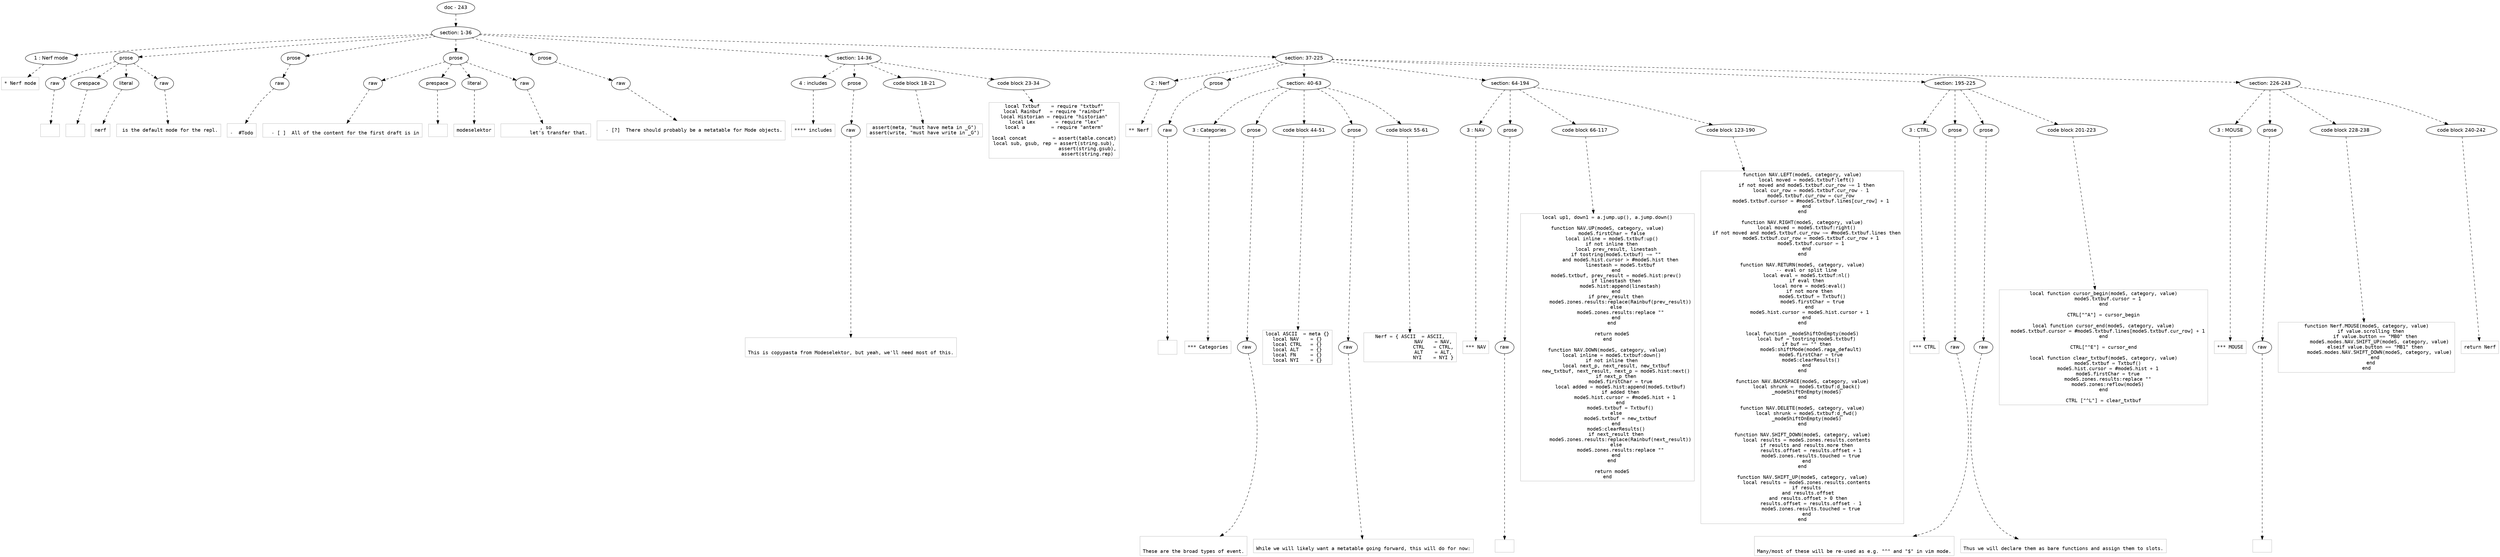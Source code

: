 digraph lpegNode {

node [fontname=Helvetica]
edge [style=dashed]

doc_0 [label="doc - 243"]


doc_0 -> { section_1}
{rank=same; section_1}

section_1 [label="section: 1-36"]


// END RANK doc_0

section_1 -> { header_2 prose_3 prose_4 prose_5 prose_6 section_7 section_8}
{rank=same; header_2 prose_3 prose_4 prose_5 prose_6 section_7 section_8}

header_2 [label="1 : Nerf mode"]

prose_3 [label="prose"]

prose_4 [label="prose"]

prose_5 [label="prose"]

prose_6 [label="prose"]

section_7 [label="section: 14-36"]

section_8 [label="section: 37-225"]


// END RANK section_1

header_2 -> leaf_9
leaf_9  [color=Gray,shape=rectangle,fontname=Inconsolata,label="* Nerf mode"]
// END RANK header_2

prose_3 -> { raw_10 prespace_11 literal_12 raw_13}
{rank=same; raw_10 prespace_11 literal_12 raw_13}

raw_10 [label="raw"]

prespace_11 [label="prespace"]

literal_12 [label="literal"]

raw_13 [label="raw"]


// END RANK prose_3

raw_10 -> leaf_14
leaf_14  [color=Gray,shape=rectangle,fontname=Inconsolata,label="
"]
// END RANK raw_10

prespace_11 -> leaf_15
leaf_15  [color=Gray,shape=rectangle,fontname=Inconsolata,label=""]
// END RANK prespace_11

literal_12 -> leaf_16
leaf_16  [color=Gray,shape=rectangle,fontname=Inconsolata,label="nerf"]
// END RANK literal_12

raw_13 -> leaf_17
leaf_17  [color=Gray,shape=rectangle,fontname=Inconsolata,label=" is the default mode for the repl.
"]
// END RANK raw_13

prose_4 -> { raw_18}
{rank=same; raw_18}

raw_18 [label="raw"]


// END RANK prose_4

raw_18 -> leaf_19
leaf_19  [color=Gray,shape=rectangle,fontname=Inconsolata,label="
-  #Todo
"]
// END RANK raw_18

prose_5 -> { raw_20 prespace_21 literal_22 raw_23}
{rank=same; raw_20 prespace_21 literal_22 raw_23}

raw_20 [label="raw"]

prespace_21 [label="prespace"]

literal_22 [label="literal"]

raw_23 [label="raw"]


// END RANK prose_5

raw_20 -> leaf_24
leaf_24  [color=Gray,shape=rectangle,fontname=Inconsolata,label="
  - [ ]  All of the content for the first draft is in"]
// END RANK raw_20

prespace_21 -> leaf_25
leaf_25  [color=Gray,shape=rectangle,fontname=Inconsolata,label=" "]
// END RANK prespace_21

literal_22 -> leaf_26
leaf_26  [color=Gray,shape=rectangle,fontname=Inconsolata,label="modeselektor"]
// END RANK literal_22

raw_23 -> leaf_27
leaf_27  [color=Gray,shape=rectangle,fontname=Inconsolata,label=", so
         let's transfer that.
"]
// END RANK raw_23

prose_6 -> { raw_28}
{rank=same; raw_28}

raw_28 [label="raw"]


// END RANK prose_6

raw_28 -> leaf_29
leaf_29  [color=Gray,shape=rectangle,fontname=Inconsolata,label="
  - [?]  There should probably be a metatable for Mode objects.

"]
// END RANK raw_28

section_7 -> { header_30 prose_31 codeblock_32 codeblock_33}
{rank=same; header_30 prose_31 codeblock_32 codeblock_33}

header_30 [label="4 : includes"]

prose_31 [label="prose"]

codeblock_32 [label="code block 18-21"]

codeblock_33 [label="code block 23-34"]


// END RANK section_7

header_30 -> leaf_34
leaf_34  [color=Gray,shape=rectangle,fontname=Inconsolata,label="**** includes"]
// END RANK header_30

prose_31 -> { raw_35}
{rank=same; raw_35}

raw_35 [label="raw"]


// END RANK prose_31

raw_35 -> leaf_36
leaf_36  [color=Gray,shape=rectangle,fontname=Inconsolata,label="

This is copypasta from Modeselektor, but yeah, we'll need most of this.
"]
// END RANK raw_35

codeblock_32 -> leaf_37
leaf_37  [color=Gray,shape=rectangle,fontname=Inconsolata,label="assert(meta, \"must have meta in _G\")
assert(write, \"must have write in _G\")"]
// END RANK codeblock_32

codeblock_33 -> leaf_38
leaf_38  [color=Gray,shape=rectangle,fontname=Inconsolata,label="local Txtbuf    = require \"txtbuf\"
local Rainbuf   = require \"rainbuf\"
local Historian = require \"historian\"
local Lex       = require \"lex\"
local a         = require \"anterm\"

local concat         = assert(table.concat)
local sub, gsub, rep = assert(string.sub),
                       assert(string.gsub),
                       assert(string.rep)"]
// END RANK codeblock_33

section_8 -> { header_39 prose_40 section_41 section_42 section_43 section_44}
{rank=same; header_39 prose_40 section_41 section_42 section_43 section_44}

header_39 [label="2 : Nerf"]

prose_40 [label="prose"]

section_41 [label="section: 40-63"]

section_42 [label="section: 64-194"]

section_43 [label="section: 195-225"]

section_44 [label="section: 226-243"]


// END RANK section_8

header_39 -> leaf_45
leaf_45  [color=Gray,shape=rectangle,fontname=Inconsolata,label="** Nerf"]
// END RANK header_39

prose_40 -> { raw_46}
{rank=same; raw_46}

raw_46 [label="raw"]


// END RANK prose_40

raw_46 -> leaf_47
leaf_47  [color=Gray,shape=rectangle,fontname=Inconsolata,label="

"]
// END RANK raw_46

section_41 -> { header_48 prose_49 codeblock_50 prose_51 codeblock_52}
{rank=same; header_48 prose_49 codeblock_50 prose_51 codeblock_52}

header_48 [label="3 : Categories"]

prose_49 [label="prose"]

codeblock_50 [label="code block 44-51"]

prose_51 [label="prose"]

codeblock_52 [label="code block 55-61"]


// END RANK section_41

header_48 -> leaf_53
leaf_53  [color=Gray,shape=rectangle,fontname=Inconsolata,label="*** Categories"]
// END RANK header_48

prose_49 -> { raw_54}
{rank=same; raw_54}

raw_54 [label="raw"]


// END RANK prose_49

raw_54 -> leaf_55
leaf_55  [color=Gray,shape=rectangle,fontname=Inconsolata,label="

These are the broad types of event.
"]
// END RANK raw_54

codeblock_50 -> leaf_56
leaf_56  [color=Gray,shape=rectangle,fontname=Inconsolata,label="local ASCII  = meta {}
local NAV    = {}
local CTRL   = {}
local ALT    = {}
local FN     = {}
local NYI    = {}"]
// END RANK codeblock_50

prose_51 -> { raw_57}
{rank=same; raw_57}

raw_57 [label="raw"]


// END RANK prose_51

raw_57 -> leaf_58
leaf_58  [color=Gray,shape=rectangle,fontname=Inconsolata,label="
While we will likely want a metatable going forward, this will do for now:
"]
// END RANK raw_57

codeblock_52 -> leaf_59
leaf_59  [color=Gray,shape=rectangle,fontname=Inconsolata,label="Nerf = { ASCII  = ASCII,
                NAV    = NAV,
                CTRL   = CTRL,
                ALT    = ALT,
                NYI    = NYI }"]
// END RANK codeblock_52

section_42 -> { header_60 prose_61 codeblock_62 codeblock_63}
{rank=same; header_60 prose_61 codeblock_62 codeblock_63}

header_60 [label="3 : NAV"]

prose_61 [label="prose"]

codeblock_62 [label="code block 66-117"]

codeblock_63 [label="code block 123-190"]


// END RANK section_42

header_60 -> leaf_64
leaf_64  [color=Gray,shape=rectangle,fontname=Inconsolata,label="*** NAV"]
// END RANK header_60

prose_61 -> { raw_65}
{rank=same; raw_65}

raw_65 [label="raw"]


// END RANK prose_61

raw_65 -> leaf_66
leaf_66  [color=Gray,shape=rectangle,fontname=Inconsolata,label="
"]
// END RANK raw_65

codeblock_62 -> leaf_67
leaf_67  [color=Gray,shape=rectangle,fontname=Inconsolata,label="local up1, down1 = a.jump.up(), a.jump.down()

function NAV.UP(modeS, category, value)
   modeS.firstChar = false
   local inline = modeS.txtbuf:up()
   if not inline then
      local prev_result, linestash
      if tostring(modeS.txtbuf) ~= \"\"
         and modeS.hist.cursor > #modeS.hist then
         linestash = modeS.txtbuf
      end
      modeS.txtbuf, prev_result = modeS.hist:prev()
      if linestash then
         modeS.hist:append(linestash)
      end
      if prev_result then
         modeS.zones.results:replace(Rainbuf(prev_result))
      else
         modeS.zones.results:replace \"\"
      end
   end

   return modeS
end

function NAV.DOWN(modeS, category, value)
   local inline = modeS.txtbuf:down()
   if not inline then
      local next_p, next_result, new_txtbuf
      new_txtbuf, next_result, next_p = modeS.hist:next()
      if next_p then
         modeS.firstChar = true
         local added = modeS.hist:append(modeS.txtbuf)
         if added then
            modeS.hist.cursor = #modeS.hist + 1
         end
         modeS.txtbuf = Txtbuf()
      else
         modeS.txtbuf = new_txtbuf
      end
      modeS:clearResults()
      if next_result then
         modeS.zones.results:replace(Rainbuf(next_result))
      else
         modeS.zones.results:replace \"\"
      end
   end

   return modeS
end"]
// END RANK codeblock_62

codeblock_63 -> leaf_68
leaf_68  [color=Gray,shape=rectangle,fontname=Inconsolata,label="function NAV.LEFT(modeS, category, value)
   local moved = modeS.txtbuf:left()
   if not moved and modeS.txtbuf.cur_row ~= 1 then
      local cur_row = modeS.txtbuf.cur_row - 1
      modeS.txtbuf.cur_row = cur_row
      modeS.txtbuf.cursor = #modeS.txtbuf.lines[cur_row] + 1
   end
end

function NAV.RIGHT(modeS, category, value)
   local moved = modeS.txtbuf:right()
   if not moved and modeS.txtbuf.cur_row ~= #modeS.txtbuf.lines then
      modeS.txtbuf.cur_row = modeS.txtbuf.cur_row + 1
      modeS.txtbuf.cursor = 1
   end
end

function NAV.RETURN(modeS, category, value)
   -- eval or split line
   local eval = modeS.txtbuf:nl()
   if eval then
     local more = modeS:eval()
     if not more then
       modeS.txtbuf = Txtbuf()
       modeS.firstChar = true
     end
     modeS.hist.cursor = modeS.hist.cursor + 1
   end
end

local function _modeShiftOnEmpty(modeS)
   local buf = tostring(modeS.txtbuf)
   if buf == \"\" then
      modeS:shiftMode(modeS.raga_default)
      modeS.firstChar = true
      modeS:clearResults()
   end
end

function NAV.BACKSPACE(modeS, category, value)
   local shrunk =  modeS.txtbuf:d_back()
   _modeShiftOnEmpty(modeS)
end

function NAV.DELETE(modeS, category, value)
   local shrunk = modeS.txtbuf:d_fwd()
   _modeShiftOnEmpty(modeS)
end

function NAV.SHIFT_DOWN(modeS, category, value)
   local results = modeS.zones.results.contents
   if results and results.more then
      results.offset = results.offset + 1
      modeS.zones.results.touched = true
   end
end

function NAV.SHIFT_UP(modeS, category, value)
   local results = modeS.zones.results.contents
   if results
    and results.offset
    and results.offset > 0 then
      results.offset = results.offset - 1
      modeS.zones.results.touched = true
   end
end"]
// END RANK codeblock_63

section_43 -> { header_69 prose_70 prose_71 codeblock_72}
{rank=same; header_69 prose_70 prose_71 codeblock_72}

header_69 [label="3 : CTRL"]

prose_70 [label="prose"]

prose_71 [label="prose"]

codeblock_72 [label="code block 201-223"]


// END RANK section_43

header_69 -> leaf_73
leaf_73  [color=Gray,shape=rectangle,fontname=Inconsolata,label="*** CTRL"]
// END RANK header_69

prose_70 -> { raw_74}
{rank=same; raw_74}

raw_74 [label="raw"]


// END RANK prose_70

raw_74 -> leaf_75
leaf_75  [color=Gray,shape=rectangle,fontname=Inconsolata,label="

Many/most of these will be re-used as e.g. \"^\" and \"$\" in vim mode.
"]
// END RANK raw_74

prose_71 -> { raw_76}
{rank=same; raw_76}

raw_76 [label="raw"]


// END RANK prose_71

raw_76 -> leaf_77
leaf_77  [color=Gray,shape=rectangle,fontname=Inconsolata,label="
Thus we will declare them as bare functions and assign them to slots.
"]
// END RANK raw_76

codeblock_72 -> leaf_78
leaf_78  [color=Gray,shape=rectangle,fontname=Inconsolata,label="local function cursor_begin(modeS, category, value)
   modeS.txtbuf.cursor = 1
end

CTRL[\"^A\"] = cursor_begin

local function cursor_end(modeS, category, value)
   modeS.txtbuf.cursor = #modeS.txtbuf.lines[modeS.txtbuf.cur_row] + 1
end

CTRL[\"^E\"] = cursor_end

local function clear_txtbuf(modeS, category, value)
   modeS.txtbuf = Txtbuf()
   modeS.hist.cursor = #modeS.hist + 1
   modeS.firstChar = true
   modeS.zones.results:replace \"\"
   modeS.zones:reflow(modeS)
end

CTRL [\"^L\"] = clear_txtbuf"]
// END RANK codeblock_72

section_44 -> { header_79 prose_80 codeblock_81 codeblock_82}
{rank=same; header_79 prose_80 codeblock_81 codeblock_82}

header_79 [label="3 : MOUSE"]

prose_80 [label="prose"]

codeblock_81 [label="code block 228-238"]

codeblock_82 [label="code block 240-242"]


// END RANK section_44

header_79 -> leaf_83
leaf_83  [color=Gray,shape=rectangle,fontname=Inconsolata,label="*** MOUSE"]
// END RANK header_79

prose_80 -> { raw_84}
{rank=same; raw_84}

raw_84 [label="raw"]


// END RANK prose_80

raw_84 -> leaf_85
leaf_85  [color=Gray,shape=rectangle,fontname=Inconsolata,label="
"]
// END RANK raw_84

codeblock_81 -> leaf_86
leaf_86  [color=Gray,shape=rectangle,fontname=Inconsolata,label="function Nerf.MOUSE(modeS, category, value)
   if value.scrolling then
      if value.button == \"MB0\" then
         modeS.modes.NAV.SHIFT_UP(modeS, category, value)
      elseif value.button == \"MB1\" then
         modeS.modes.NAV.SHIFT_DOWN(modeS, category, value)
      end
   end
end"]
// END RANK codeblock_81

codeblock_82 -> leaf_87
leaf_87  [color=Gray,shape=rectangle,fontname=Inconsolata,label="return Nerf"]
// END RANK codeblock_82


}
